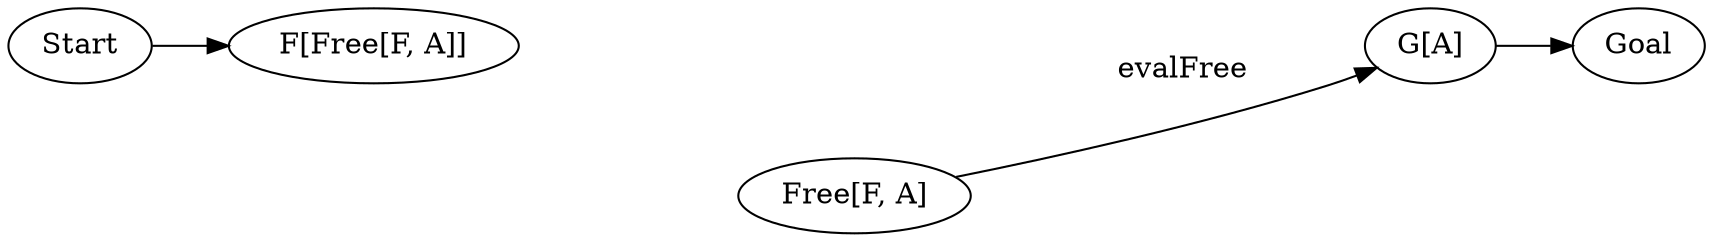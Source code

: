 digraph {
    rankdir=LR

    Start[class="extremity"]
    Goal[class="extremity"]

    FreeFA[label="Free[F, A]" group="bottom"]
    GA[label="G[A]" class="goal" group="up"]
    FFreeFA[label="F[Free[F, A]]" class="start,disabled" group="up"]
    GFreeFA[label="G[Free[F, A]]" group="up" style="invis"]

    {
        rank=same
        GFreeFA -> FreeFA[dir="back" class="lift" style="invis"]
    }

    GFreeFA -> GA[label="_.flatMap(evalFree)" style="invis"]
    FFreeFA -> GFreeFA[label="handler" style="invis"]
    FreeFA -> GA[label="evalFree" weight="0"]

    Start -> FFreeFA[class="start,disabled"]
    GA -> Goal[class="goal"]
}
